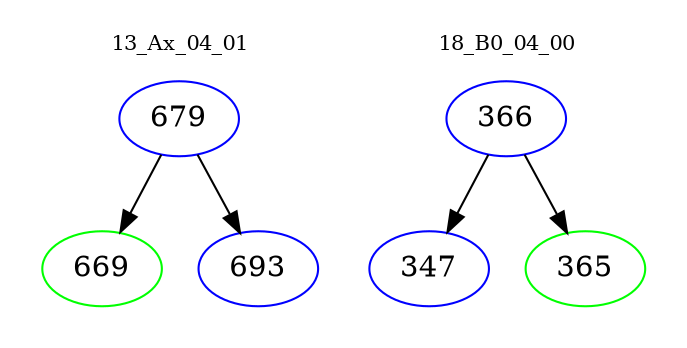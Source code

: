 digraph{
subgraph cluster_0 {
color = white
label = "13_Ax_04_01";
fontsize=10;
T0_679 [label="679", color="blue"]
T0_679 -> T0_669 [color="black"]
T0_669 [label="669", color="green"]
T0_679 -> T0_693 [color="black"]
T0_693 [label="693", color="blue"]
}
subgraph cluster_1 {
color = white
label = "18_B0_04_00";
fontsize=10;
T1_366 [label="366", color="blue"]
T1_366 -> T1_347 [color="black"]
T1_347 [label="347", color="blue"]
T1_366 -> T1_365 [color="black"]
T1_365 [label="365", color="green"]
}
}
